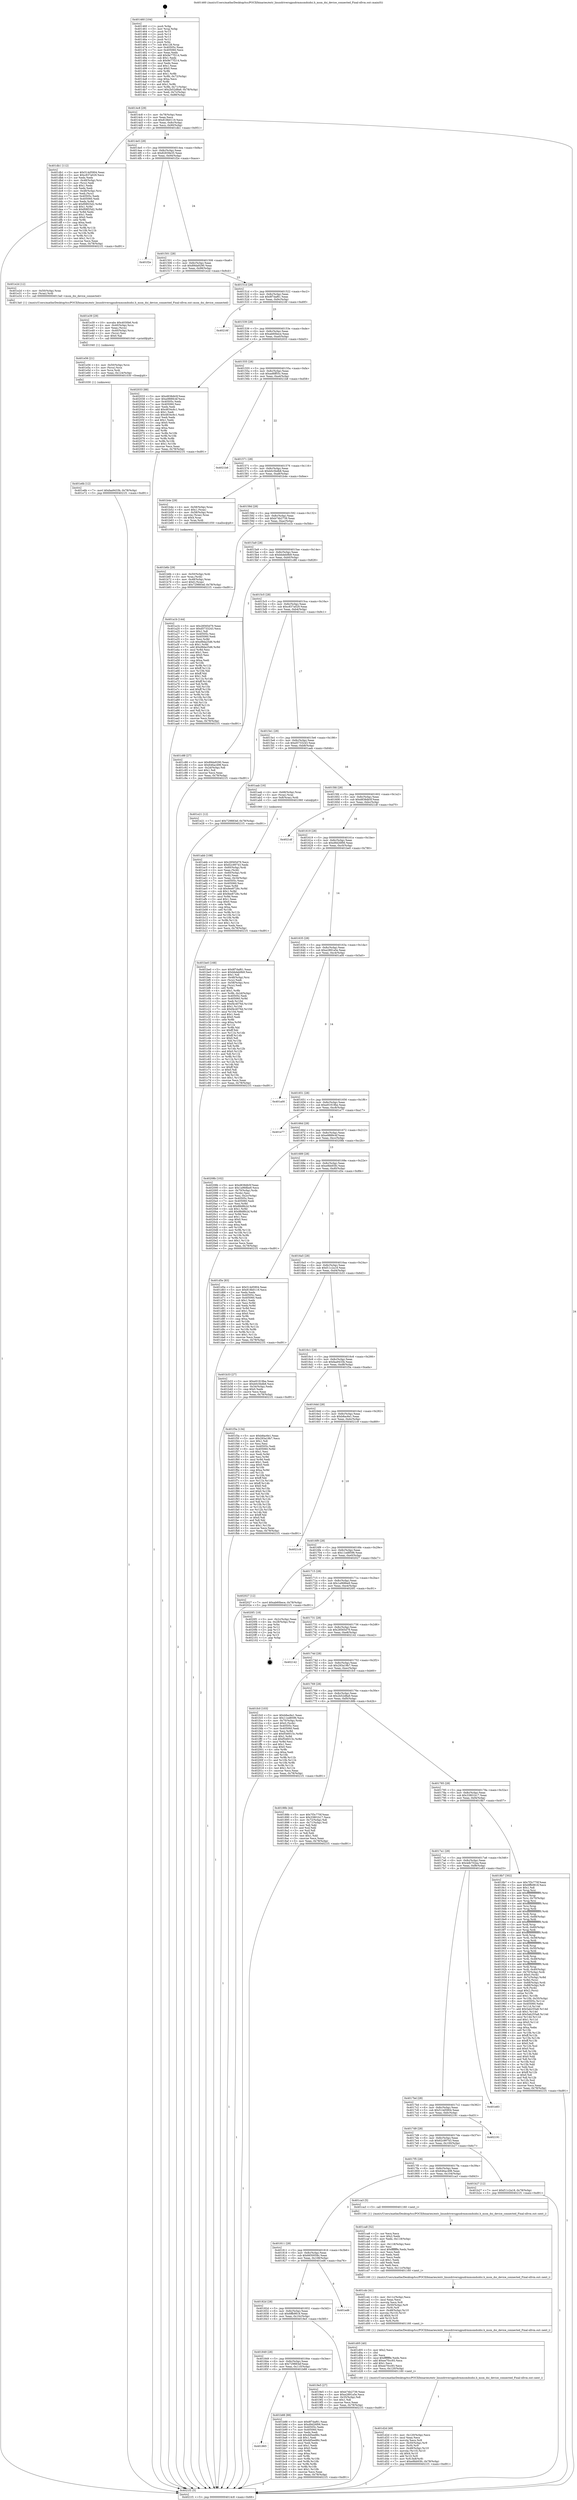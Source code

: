 digraph "0x401460" {
  label = "0x401460 (/mnt/c/Users/mathe/Desktop/tcc/POCII/binaries/extr_linuxdriversgpudrmmsmdsidsi.h_msm_dsi_device_connected_Final-ollvm.out::main(0))"
  labelloc = "t"
  node[shape=record]

  Entry [label="",width=0.3,height=0.3,shape=circle,fillcolor=black,style=filled]
  "0x4014c8" [label="{
     0x4014c8 [29]\l
     | [instrs]\l
     &nbsp;&nbsp;0x4014c8 \<+3\>: mov -0x78(%rbp),%eax\l
     &nbsp;&nbsp;0x4014cb \<+2\>: mov %eax,%ecx\l
     &nbsp;&nbsp;0x4014cd \<+6\>: sub $0x818b0119,%ecx\l
     &nbsp;&nbsp;0x4014d3 \<+6\>: mov %eax,-0x8c(%rbp)\l
     &nbsp;&nbsp;0x4014d9 \<+6\>: mov %ecx,-0x90(%rbp)\l
     &nbsp;&nbsp;0x4014df \<+6\>: je 0000000000401db1 \<main+0x951\>\l
  }"]
  "0x401db1" [label="{
     0x401db1 [112]\l
     | [instrs]\l
     &nbsp;&nbsp;0x401db1 \<+5\>: mov $0x514d5904,%eax\l
     &nbsp;&nbsp;0x401db6 \<+5\>: mov $0xc837a029,%ecx\l
     &nbsp;&nbsp;0x401dbb \<+2\>: xor %edx,%edx\l
     &nbsp;&nbsp;0x401dbd \<+4\>: mov -0x48(%rbp),%rsi\l
     &nbsp;&nbsp;0x401dc1 \<+2\>: mov (%rsi),%edi\l
     &nbsp;&nbsp;0x401dc3 \<+3\>: sub $0x1,%edx\l
     &nbsp;&nbsp;0x401dc6 \<+2\>: sub %edx,%edi\l
     &nbsp;&nbsp;0x401dc8 \<+4\>: mov -0x48(%rbp),%rsi\l
     &nbsp;&nbsp;0x401dcc \<+2\>: mov %edi,(%rsi)\l
     &nbsp;&nbsp;0x401dce \<+7\>: mov 0x40505c,%edx\l
     &nbsp;&nbsp;0x401dd5 \<+7\>: mov 0x405060,%edi\l
     &nbsp;&nbsp;0x401ddc \<+3\>: mov %edx,%r8d\l
     &nbsp;&nbsp;0x401ddf \<+7\>: add $0xf08f25d2,%r8d\l
     &nbsp;&nbsp;0x401de6 \<+4\>: sub $0x1,%r8d\l
     &nbsp;&nbsp;0x401dea \<+7\>: sub $0xf08f25d2,%r8d\l
     &nbsp;&nbsp;0x401df1 \<+4\>: imul %r8d,%edx\l
     &nbsp;&nbsp;0x401df5 \<+3\>: and $0x1,%edx\l
     &nbsp;&nbsp;0x401df8 \<+3\>: cmp $0x0,%edx\l
     &nbsp;&nbsp;0x401dfb \<+4\>: sete %r9b\l
     &nbsp;&nbsp;0x401dff \<+3\>: cmp $0xa,%edi\l
     &nbsp;&nbsp;0x401e02 \<+4\>: setl %r10b\l
     &nbsp;&nbsp;0x401e06 \<+3\>: mov %r9b,%r11b\l
     &nbsp;&nbsp;0x401e09 \<+3\>: and %r10b,%r11b\l
     &nbsp;&nbsp;0x401e0c \<+3\>: xor %r10b,%r9b\l
     &nbsp;&nbsp;0x401e0f \<+3\>: or %r9b,%r11b\l
     &nbsp;&nbsp;0x401e12 \<+4\>: test $0x1,%r11b\l
     &nbsp;&nbsp;0x401e16 \<+3\>: cmovne %ecx,%eax\l
     &nbsp;&nbsp;0x401e19 \<+3\>: mov %eax,-0x78(%rbp)\l
     &nbsp;&nbsp;0x401e1c \<+5\>: jmp 00000000004021f1 \<main+0xd91\>\l
  }"]
  "0x4014e5" [label="{
     0x4014e5 [28]\l
     | [instrs]\l
     &nbsp;&nbsp;0x4014e5 \<+5\>: jmp 00000000004014ea \<main+0x8a\>\l
     &nbsp;&nbsp;0x4014ea \<+6\>: mov -0x8c(%rbp),%eax\l
     &nbsp;&nbsp;0x4014f0 \<+5\>: sub $0x82839e35,%eax\l
     &nbsp;&nbsp;0x4014f5 \<+6\>: mov %eax,-0x94(%rbp)\l
     &nbsp;&nbsp;0x4014fb \<+6\>: je 0000000000401f2e \<main+0xace\>\l
  }"]
  Exit [label="",width=0.3,height=0.3,shape=circle,fillcolor=black,style=filled,peripheries=2]
  "0x401f2e" [label="{
     0x401f2e\l
  }", style=dashed]
  "0x401501" [label="{
     0x401501 [28]\l
     | [instrs]\l
     &nbsp;&nbsp;0x401501 \<+5\>: jmp 0000000000401506 \<main+0xa6\>\l
     &nbsp;&nbsp;0x401506 \<+6\>: mov -0x8c(%rbp),%eax\l
     &nbsp;&nbsp;0x40150c \<+5\>: sub $0x89da9290,%eax\l
     &nbsp;&nbsp;0x401511 \<+6\>: mov %eax,-0x98(%rbp)\l
     &nbsp;&nbsp;0x401517 \<+6\>: je 0000000000401e2d \<main+0x9cd\>\l
  }"]
  "0x401e6b" [label="{
     0x401e6b [12]\l
     | [instrs]\l
     &nbsp;&nbsp;0x401e6b \<+7\>: movl $0xfaa9433b,-0x78(%rbp)\l
     &nbsp;&nbsp;0x401e72 \<+5\>: jmp 00000000004021f1 \<main+0xd91\>\l
  }"]
  "0x401e2d" [label="{
     0x401e2d [12]\l
     | [instrs]\l
     &nbsp;&nbsp;0x401e2d \<+4\>: mov -0x50(%rbp),%rax\l
     &nbsp;&nbsp;0x401e31 \<+3\>: mov (%rax),%rdi\l
     &nbsp;&nbsp;0x401e34 \<+5\>: call 00000000004013a0 \<msm_dsi_device_connected\>\l
     | [calls]\l
     &nbsp;&nbsp;0x4013a0 \{1\} (/mnt/c/Users/mathe/Desktop/tcc/POCII/binaries/extr_linuxdriversgpudrmmsmdsidsi.h_msm_dsi_device_connected_Final-ollvm.out::msm_dsi_device_connected)\l
  }"]
  "0x40151d" [label="{
     0x40151d [28]\l
     | [instrs]\l
     &nbsp;&nbsp;0x40151d \<+5\>: jmp 0000000000401522 \<main+0xc2\>\l
     &nbsp;&nbsp;0x401522 \<+6\>: mov -0x8c(%rbp),%eax\l
     &nbsp;&nbsp;0x401528 \<+5\>: sub $0x8f7daf61,%eax\l
     &nbsp;&nbsp;0x40152d \<+6\>: mov %eax,-0x9c(%rbp)\l
     &nbsp;&nbsp;0x401533 \<+6\>: je 000000000040216f \<main+0xd0f\>\l
  }"]
  "0x401e56" [label="{
     0x401e56 [21]\l
     | [instrs]\l
     &nbsp;&nbsp;0x401e56 \<+4\>: mov -0x50(%rbp),%rcx\l
     &nbsp;&nbsp;0x401e5a \<+3\>: mov (%rcx),%rcx\l
     &nbsp;&nbsp;0x401e5d \<+3\>: mov %rcx,%rdi\l
     &nbsp;&nbsp;0x401e60 \<+6\>: mov %eax,-0x124(%rbp)\l
     &nbsp;&nbsp;0x401e66 \<+5\>: call 0000000000401030 \<free@plt\>\l
     | [calls]\l
     &nbsp;&nbsp;0x401030 \{1\} (unknown)\l
  }"]
  "0x40216f" [label="{
     0x40216f\l
  }", style=dashed]
  "0x401539" [label="{
     0x401539 [28]\l
     | [instrs]\l
     &nbsp;&nbsp;0x401539 \<+5\>: jmp 000000000040153e \<main+0xde\>\l
     &nbsp;&nbsp;0x40153e \<+6\>: mov -0x8c(%rbp),%eax\l
     &nbsp;&nbsp;0x401544 \<+5\>: sub $0xab60bece,%eax\l
     &nbsp;&nbsp;0x401549 \<+6\>: mov %eax,-0xa0(%rbp)\l
     &nbsp;&nbsp;0x40154f \<+6\>: je 0000000000402033 \<main+0xbd3\>\l
  }"]
  "0x401e39" [label="{
     0x401e39 [29]\l
     | [instrs]\l
     &nbsp;&nbsp;0x401e39 \<+10\>: movabs $0x4030b6,%rdi\l
     &nbsp;&nbsp;0x401e43 \<+4\>: mov -0x40(%rbp),%rcx\l
     &nbsp;&nbsp;0x401e47 \<+2\>: mov %eax,(%rcx)\l
     &nbsp;&nbsp;0x401e49 \<+4\>: mov -0x40(%rbp),%rcx\l
     &nbsp;&nbsp;0x401e4d \<+2\>: mov (%rcx),%esi\l
     &nbsp;&nbsp;0x401e4f \<+2\>: mov $0x0,%al\l
     &nbsp;&nbsp;0x401e51 \<+5\>: call 0000000000401040 \<printf@plt\>\l
     | [calls]\l
     &nbsp;&nbsp;0x401040 \{1\} (unknown)\l
  }"]
  "0x402033" [label="{
     0x402033 [88]\l
     | [instrs]\l
     &nbsp;&nbsp;0x402033 \<+5\>: mov $0xd838db5f,%eax\l
     &nbsp;&nbsp;0x402038 \<+5\>: mov $0xe9889c4f,%ecx\l
     &nbsp;&nbsp;0x40203d \<+7\>: mov 0x40505c,%edx\l
     &nbsp;&nbsp;0x402044 \<+7\>: mov 0x405060,%esi\l
     &nbsp;&nbsp;0x40204b \<+2\>: mov %edx,%edi\l
     &nbsp;&nbsp;0x40204d \<+6\>: add $0x4834c6c1,%edi\l
     &nbsp;&nbsp;0x402053 \<+3\>: sub $0x1,%edi\l
     &nbsp;&nbsp;0x402056 \<+6\>: sub $0x4834c6c1,%edi\l
     &nbsp;&nbsp;0x40205c \<+3\>: imul %edi,%edx\l
     &nbsp;&nbsp;0x40205f \<+3\>: and $0x1,%edx\l
     &nbsp;&nbsp;0x402062 \<+3\>: cmp $0x0,%edx\l
     &nbsp;&nbsp;0x402065 \<+4\>: sete %r8b\l
     &nbsp;&nbsp;0x402069 \<+3\>: cmp $0xa,%esi\l
     &nbsp;&nbsp;0x40206c \<+4\>: setl %r9b\l
     &nbsp;&nbsp;0x402070 \<+3\>: mov %r8b,%r10b\l
     &nbsp;&nbsp;0x402073 \<+3\>: and %r9b,%r10b\l
     &nbsp;&nbsp;0x402076 \<+3\>: xor %r9b,%r8b\l
     &nbsp;&nbsp;0x402079 \<+3\>: or %r8b,%r10b\l
     &nbsp;&nbsp;0x40207c \<+4\>: test $0x1,%r10b\l
     &nbsp;&nbsp;0x402080 \<+3\>: cmovne %ecx,%eax\l
     &nbsp;&nbsp;0x402083 \<+3\>: mov %eax,-0x78(%rbp)\l
     &nbsp;&nbsp;0x402086 \<+5\>: jmp 00000000004021f1 \<main+0xd91\>\l
  }"]
  "0x401555" [label="{
     0x401555 [28]\l
     | [instrs]\l
     &nbsp;&nbsp;0x401555 \<+5\>: jmp 000000000040155a \<main+0xfa\>\l
     &nbsp;&nbsp;0x40155a \<+6\>: mov -0x8c(%rbp),%eax\l
     &nbsp;&nbsp;0x401560 \<+5\>: sub $0xad6ff55c,%eax\l
     &nbsp;&nbsp;0x401565 \<+6\>: mov %eax,-0xa4(%rbp)\l
     &nbsp;&nbsp;0x40156b \<+6\>: je 00000000004021b8 \<main+0xd58\>\l
  }"]
  "0x401d2d" [label="{
     0x401d2d [49]\l
     | [instrs]\l
     &nbsp;&nbsp;0x401d2d \<+6\>: mov -0x120(%rbp),%ecx\l
     &nbsp;&nbsp;0x401d33 \<+3\>: imul %eax,%ecx\l
     &nbsp;&nbsp;0x401d36 \<+3\>: movslq %ecx,%r8\l
     &nbsp;&nbsp;0x401d39 \<+4\>: mov -0x50(%rbp),%r9\l
     &nbsp;&nbsp;0x401d3d \<+3\>: mov (%r9),%r9\l
     &nbsp;&nbsp;0x401d40 \<+4\>: mov -0x48(%rbp),%r10\l
     &nbsp;&nbsp;0x401d44 \<+3\>: movslq (%r10),%r10\l
     &nbsp;&nbsp;0x401d47 \<+4\>: shl $0x4,%r10\l
     &nbsp;&nbsp;0x401d4b \<+3\>: add %r10,%r9\l
     &nbsp;&nbsp;0x401d4e \<+4\>: mov %r8,0x8(%r9)\l
     &nbsp;&nbsp;0x401d52 \<+7\>: movl $0xe9bb93fc,-0x78(%rbp)\l
     &nbsp;&nbsp;0x401d59 \<+5\>: jmp 00000000004021f1 \<main+0xd91\>\l
  }"]
  "0x4021b8" [label="{
     0x4021b8\l
  }", style=dashed]
  "0x401571" [label="{
     0x401571 [28]\l
     | [instrs]\l
     &nbsp;&nbsp;0x401571 \<+5\>: jmp 0000000000401576 \<main+0x116\>\l
     &nbsp;&nbsp;0x401576 \<+6\>: mov -0x8c(%rbp),%eax\l
     &nbsp;&nbsp;0x40157c \<+5\>: sub $0xb0c5bdb8,%eax\l
     &nbsp;&nbsp;0x401581 \<+6\>: mov %eax,-0xa8(%rbp)\l
     &nbsp;&nbsp;0x401587 \<+6\>: je 0000000000401b4e \<main+0x6ee\>\l
  }"]
  "0x401d05" [label="{
     0x401d05 [40]\l
     | [instrs]\l
     &nbsp;&nbsp;0x401d05 \<+5\>: mov $0x2,%ecx\l
     &nbsp;&nbsp;0x401d0a \<+1\>: cltd\l
     &nbsp;&nbsp;0x401d0b \<+2\>: idiv %ecx\l
     &nbsp;&nbsp;0x401d0d \<+6\>: imul $0xfffffffe,%edx,%ecx\l
     &nbsp;&nbsp;0x401d13 \<+6\>: add $0xee70cc93,%ecx\l
     &nbsp;&nbsp;0x401d19 \<+3\>: add $0x1,%ecx\l
     &nbsp;&nbsp;0x401d1c \<+6\>: sub $0xee70cc93,%ecx\l
     &nbsp;&nbsp;0x401d22 \<+6\>: mov %ecx,-0x120(%rbp)\l
     &nbsp;&nbsp;0x401d28 \<+5\>: call 0000000000401160 \<next_i\>\l
     | [calls]\l
     &nbsp;&nbsp;0x401160 \{1\} (/mnt/c/Users/mathe/Desktop/tcc/POCII/binaries/extr_linuxdriversgpudrmmsmdsidsi.h_msm_dsi_device_connected_Final-ollvm.out::next_i)\l
  }"]
  "0x401b4e" [label="{
     0x401b4e [29]\l
     | [instrs]\l
     &nbsp;&nbsp;0x401b4e \<+4\>: mov -0x58(%rbp),%rax\l
     &nbsp;&nbsp;0x401b52 \<+6\>: movl $0x1,(%rax)\l
     &nbsp;&nbsp;0x401b58 \<+4\>: mov -0x58(%rbp),%rax\l
     &nbsp;&nbsp;0x401b5c \<+3\>: movslq (%rax),%rax\l
     &nbsp;&nbsp;0x401b5f \<+4\>: shl $0x4,%rax\l
     &nbsp;&nbsp;0x401b63 \<+3\>: mov %rax,%rdi\l
     &nbsp;&nbsp;0x401b66 \<+5\>: call 0000000000401050 \<malloc@plt\>\l
     | [calls]\l
     &nbsp;&nbsp;0x401050 \{1\} (unknown)\l
  }"]
  "0x40158d" [label="{
     0x40158d [28]\l
     | [instrs]\l
     &nbsp;&nbsp;0x40158d \<+5\>: jmp 0000000000401592 \<main+0x132\>\l
     &nbsp;&nbsp;0x401592 \<+6\>: mov -0x8c(%rbp),%eax\l
     &nbsp;&nbsp;0x401598 \<+5\>: sub $0xb74b2739,%eax\l
     &nbsp;&nbsp;0x40159d \<+6\>: mov %eax,-0xac(%rbp)\l
     &nbsp;&nbsp;0x4015a3 \<+6\>: je 0000000000401a1b \<main+0x5bb\>\l
  }"]
  "0x401cdc" [label="{
     0x401cdc [41]\l
     | [instrs]\l
     &nbsp;&nbsp;0x401cdc \<+6\>: mov -0x11c(%rbp),%ecx\l
     &nbsp;&nbsp;0x401ce2 \<+3\>: imul %eax,%ecx\l
     &nbsp;&nbsp;0x401ce5 \<+3\>: movslq %ecx,%r8\l
     &nbsp;&nbsp;0x401ce8 \<+4\>: mov -0x50(%rbp),%r9\l
     &nbsp;&nbsp;0x401cec \<+3\>: mov (%r9),%r9\l
     &nbsp;&nbsp;0x401cef \<+4\>: mov -0x48(%rbp),%r10\l
     &nbsp;&nbsp;0x401cf3 \<+3\>: movslq (%r10),%r10\l
     &nbsp;&nbsp;0x401cf6 \<+4\>: shl $0x4,%r10\l
     &nbsp;&nbsp;0x401cfa \<+3\>: add %r10,%r9\l
     &nbsp;&nbsp;0x401cfd \<+3\>: mov %r8,(%r9)\l
     &nbsp;&nbsp;0x401d00 \<+5\>: call 0000000000401160 \<next_i\>\l
     | [calls]\l
     &nbsp;&nbsp;0x401160 \{1\} (/mnt/c/Users/mathe/Desktop/tcc/POCII/binaries/extr_linuxdriversgpudrmmsmdsidsi.h_msm_dsi_device_connected_Final-ollvm.out::next_i)\l
  }"]
  "0x401a1b" [label="{
     0x401a1b [144]\l
     | [instrs]\l
     &nbsp;&nbsp;0x401a1b \<+5\>: mov $0x28565d79,%eax\l
     &nbsp;&nbsp;0x401a20 \<+5\>: mov $0xd5733243,%ecx\l
     &nbsp;&nbsp;0x401a25 \<+2\>: mov $0x1,%dl\l
     &nbsp;&nbsp;0x401a27 \<+7\>: mov 0x40505c,%esi\l
     &nbsp;&nbsp;0x401a2e \<+7\>: mov 0x405060,%edi\l
     &nbsp;&nbsp;0x401a35 \<+3\>: mov %esi,%r8d\l
     &nbsp;&nbsp;0x401a38 \<+7\>: sub $0xd9da25d6,%r8d\l
     &nbsp;&nbsp;0x401a3f \<+4\>: sub $0x1,%r8d\l
     &nbsp;&nbsp;0x401a43 \<+7\>: add $0xd9da25d6,%r8d\l
     &nbsp;&nbsp;0x401a4a \<+4\>: imul %r8d,%esi\l
     &nbsp;&nbsp;0x401a4e \<+3\>: and $0x1,%esi\l
     &nbsp;&nbsp;0x401a51 \<+3\>: cmp $0x0,%esi\l
     &nbsp;&nbsp;0x401a54 \<+4\>: sete %r9b\l
     &nbsp;&nbsp;0x401a58 \<+3\>: cmp $0xa,%edi\l
     &nbsp;&nbsp;0x401a5b \<+4\>: setl %r10b\l
     &nbsp;&nbsp;0x401a5f \<+3\>: mov %r9b,%r11b\l
     &nbsp;&nbsp;0x401a62 \<+4\>: xor $0xff,%r11b\l
     &nbsp;&nbsp;0x401a66 \<+3\>: mov %r10b,%bl\l
     &nbsp;&nbsp;0x401a69 \<+3\>: xor $0xff,%bl\l
     &nbsp;&nbsp;0x401a6c \<+3\>: xor $0x1,%dl\l
     &nbsp;&nbsp;0x401a6f \<+3\>: mov %r11b,%r14b\l
     &nbsp;&nbsp;0x401a72 \<+4\>: and $0xff,%r14b\l
     &nbsp;&nbsp;0x401a76 \<+3\>: and %dl,%r9b\l
     &nbsp;&nbsp;0x401a79 \<+3\>: mov %bl,%r15b\l
     &nbsp;&nbsp;0x401a7c \<+4\>: and $0xff,%r15b\l
     &nbsp;&nbsp;0x401a80 \<+3\>: and %dl,%r10b\l
     &nbsp;&nbsp;0x401a83 \<+3\>: or %r9b,%r14b\l
     &nbsp;&nbsp;0x401a86 \<+3\>: or %r10b,%r15b\l
     &nbsp;&nbsp;0x401a89 \<+3\>: xor %r15b,%r14b\l
     &nbsp;&nbsp;0x401a8c \<+3\>: or %bl,%r11b\l
     &nbsp;&nbsp;0x401a8f \<+4\>: xor $0xff,%r11b\l
     &nbsp;&nbsp;0x401a93 \<+3\>: or $0x1,%dl\l
     &nbsp;&nbsp;0x401a96 \<+3\>: and %dl,%r11b\l
     &nbsp;&nbsp;0x401a99 \<+3\>: or %r11b,%r14b\l
     &nbsp;&nbsp;0x401a9c \<+4\>: test $0x1,%r14b\l
     &nbsp;&nbsp;0x401aa0 \<+3\>: cmovne %ecx,%eax\l
     &nbsp;&nbsp;0x401aa3 \<+3\>: mov %eax,-0x78(%rbp)\l
     &nbsp;&nbsp;0x401aa6 \<+5\>: jmp 00000000004021f1 \<main+0xd91\>\l
  }"]
  "0x4015a9" [label="{
     0x4015a9 [28]\l
     | [instrs]\l
     &nbsp;&nbsp;0x4015a9 \<+5\>: jmp 00000000004015ae \<main+0x14e\>\l
     &nbsp;&nbsp;0x4015ae \<+6\>: mov -0x8c(%rbp),%eax\l
     &nbsp;&nbsp;0x4015b4 \<+5\>: sub $0xbbdeb9b9,%eax\l
     &nbsp;&nbsp;0x4015b9 \<+6\>: mov %eax,-0xb0(%rbp)\l
     &nbsp;&nbsp;0x4015bf \<+6\>: je 0000000000401c88 \<main+0x828\>\l
  }"]
  "0x401ca8" [label="{
     0x401ca8 [52]\l
     | [instrs]\l
     &nbsp;&nbsp;0x401ca8 \<+2\>: xor %ecx,%ecx\l
     &nbsp;&nbsp;0x401caa \<+5\>: mov $0x2,%edx\l
     &nbsp;&nbsp;0x401caf \<+6\>: mov %edx,-0x118(%rbp)\l
     &nbsp;&nbsp;0x401cb5 \<+1\>: cltd\l
     &nbsp;&nbsp;0x401cb6 \<+6\>: mov -0x118(%rbp),%esi\l
     &nbsp;&nbsp;0x401cbc \<+2\>: idiv %esi\l
     &nbsp;&nbsp;0x401cbe \<+6\>: imul $0xfffffffe,%edx,%edx\l
     &nbsp;&nbsp;0x401cc4 \<+2\>: mov %ecx,%edi\l
     &nbsp;&nbsp;0x401cc6 \<+2\>: sub %edx,%edi\l
     &nbsp;&nbsp;0x401cc8 \<+2\>: mov %ecx,%edx\l
     &nbsp;&nbsp;0x401cca \<+3\>: sub $0x1,%edx\l
     &nbsp;&nbsp;0x401ccd \<+2\>: add %edx,%edi\l
     &nbsp;&nbsp;0x401ccf \<+2\>: sub %edi,%ecx\l
     &nbsp;&nbsp;0x401cd1 \<+6\>: mov %ecx,-0x11c(%rbp)\l
     &nbsp;&nbsp;0x401cd7 \<+5\>: call 0000000000401160 \<next_i\>\l
     | [calls]\l
     &nbsp;&nbsp;0x401160 \{1\} (/mnt/c/Users/mathe/Desktop/tcc/POCII/binaries/extr_linuxdriversgpudrmmsmdsidsi.h_msm_dsi_device_connected_Final-ollvm.out::next_i)\l
  }"]
  "0x401c88" [label="{
     0x401c88 [27]\l
     | [instrs]\l
     &nbsp;&nbsp;0x401c88 \<+5\>: mov $0x89da9290,%eax\l
     &nbsp;&nbsp;0x401c8d \<+5\>: mov $0x646ac498,%ecx\l
     &nbsp;&nbsp;0x401c92 \<+3\>: mov -0x2d(%rbp),%dl\l
     &nbsp;&nbsp;0x401c95 \<+3\>: test $0x1,%dl\l
     &nbsp;&nbsp;0x401c98 \<+3\>: cmovne %ecx,%eax\l
     &nbsp;&nbsp;0x401c9b \<+3\>: mov %eax,-0x78(%rbp)\l
     &nbsp;&nbsp;0x401c9e \<+5\>: jmp 00000000004021f1 \<main+0xd91\>\l
  }"]
  "0x4015c5" [label="{
     0x4015c5 [28]\l
     | [instrs]\l
     &nbsp;&nbsp;0x4015c5 \<+5\>: jmp 00000000004015ca \<main+0x16a\>\l
     &nbsp;&nbsp;0x4015ca \<+6\>: mov -0x8c(%rbp),%eax\l
     &nbsp;&nbsp;0x4015d0 \<+5\>: sub $0xc837a029,%eax\l
     &nbsp;&nbsp;0x4015d5 \<+6\>: mov %eax,-0xb4(%rbp)\l
     &nbsp;&nbsp;0x4015db \<+6\>: je 0000000000401e21 \<main+0x9c1\>\l
  }"]
  "0x401865" [label="{
     0x401865\l
  }", style=dashed]
  "0x401e21" [label="{
     0x401e21 [12]\l
     | [instrs]\l
     &nbsp;&nbsp;0x401e21 \<+7\>: movl $0x729883ef,-0x78(%rbp)\l
     &nbsp;&nbsp;0x401e28 \<+5\>: jmp 00000000004021f1 \<main+0xd91\>\l
  }"]
  "0x4015e1" [label="{
     0x4015e1 [28]\l
     | [instrs]\l
     &nbsp;&nbsp;0x4015e1 \<+5\>: jmp 00000000004015e6 \<main+0x186\>\l
     &nbsp;&nbsp;0x4015e6 \<+6\>: mov -0x8c(%rbp),%eax\l
     &nbsp;&nbsp;0x4015ec \<+5\>: sub $0xd5733243,%eax\l
     &nbsp;&nbsp;0x4015f1 \<+6\>: mov %eax,-0xb8(%rbp)\l
     &nbsp;&nbsp;0x4015f7 \<+6\>: je 0000000000401aab \<main+0x64b\>\l
  }"]
  "0x401b88" [label="{
     0x401b88 [88]\l
     | [instrs]\l
     &nbsp;&nbsp;0x401b88 \<+5\>: mov $0x8f7daf61,%eax\l
     &nbsp;&nbsp;0x401b8d \<+5\>: mov $0xd9d26f06,%ecx\l
     &nbsp;&nbsp;0x401b92 \<+7\>: mov 0x40505c,%edx\l
     &nbsp;&nbsp;0x401b99 \<+7\>: mov 0x405060,%esi\l
     &nbsp;&nbsp;0x401ba0 \<+2\>: mov %edx,%edi\l
     &nbsp;&nbsp;0x401ba2 \<+6\>: sub $0xdd5ee86c,%edi\l
     &nbsp;&nbsp;0x401ba8 \<+3\>: sub $0x1,%edi\l
     &nbsp;&nbsp;0x401bab \<+6\>: add $0xdd5ee86c,%edi\l
     &nbsp;&nbsp;0x401bb1 \<+3\>: imul %edi,%edx\l
     &nbsp;&nbsp;0x401bb4 \<+3\>: and $0x1,%edx\l
     &nbsp;&nbsp;0x401bb7 \<+3\>: cmp $0x0,%edx\l
     &nbsp;&nbsp;0x401bba \<+4\>: sete %r8b\l
     &nbsp;&nbsp;0x401bbe \<+3\>: cmp $0xa,%esi\l
     &nbsp;&nbsp;0x401bc1 \<+4\>: setl %r9b\l
     &nbsp;&nbsp;0x401bc5 \<+3\>: mov %r8b,%r10b\l
     &nbsp;&nbsp;0x401bc8 \<+3\>: and %r9b,%r10b\l
     &nbsp;&nbsp;0x401bcb \<+3\>: xor %r9b,%r8b\l
     &nbsp;&nbsp;0x401bce \<+3\>: or %r8b,%r10b\l
     &nbsp;&nbsp;0x401bd1 \<+4\>: test $0x1,%r10b\l
     &nbsp;&nbsp;0x401bd5 \<+3\>: cmovne %ecx,%eax\l
     &nbsp;&nbsp;0x401bd8 \<+3\>: mov %eax,-0x78(%rbp)\l
     &nbsp;&nbsp;0x401bdb \<+5\>: jmp 00000000004021f1 \<main+0xd91\>\l
  }"]
  "0x401aab" [label="{
     0x401aab [16]\l
     | [instrs]\l
     &nbsp;&nbsp;0x401aab \<+4\>: mov -0x68(%rbp),%rax\l
     &nbsp;&nbsp;0x401aaf \<+3\>: mov (%rax),%rax\l
     &nbsp;&nbsp;0x401ab2 \<+4\>: mov 0x8(%rax),%rdi\l
     &nbsp;&nbsp;0x401ab6 \<+5\>: call 0000000000401060 \<atoi@plt\>\l
     | [calls]\l
     &nbsp;&nbsp;0x401060 \{1\} (unknown)\l
  }"]
  "0x4015fd" [label="{
     0x4015fd [28]\l
     | [instrs]\l
     &nbsp;&nbsp;0x4015fd \<+5\>: jmp 0000000000401602 \<main+0x1a2\>\l
     &nbsp;&nbsp;0x401602 \<+6\>: mov -0x8c(%rbp),%eax\l
     &nbsp;&nbsp;0x401608 \<+5\>: sub $0xd838db5f,%eax\l
     &nbsp;&nbsp;0x40160d \<+6\>: mov %eax,-0xbc(%rbp)\l
     &nbsp;&nbsp;0x401613 \<+6\>: je 00000000004021df \<main+0xd7f\>\l
  }"]
  "0x401b6b" [label="{
     0x401b6b [29]\l
     | [instrs]\l
     &nbsp;&nbsp;0x401b6b \<+4\>: mov -0x50(%rbp),%rdi\l
     &nbsp;&nbsp;0x401b6f \<+3\>: mov %rax,(%rdi)\l
     &nbsp;&nbsp;0x401b72 \<+4\>: mov -0x48(%rbp),%rax\l
     &nbsp;&nbsp;0x401b76 \<+6\>: movl $0x0,(%rax)\l
     &nbsp;&nbsp;0x401b7c \<+7\>: movl $0x729883ef,-0x78(%rbp)\l
     &nbsp;&nbsp;0x401b83 \<+5\>: jmp 00000000004021f1 \<main+0xd91\>\l
  }"]
  "0x4021df" [label="{
     0x4021df\l
  }", style=dashed]
  "0x401619" [label="{
     0x401619 [28]\l
     | [instrs]\l
     &nbsp;&nbsp;0x401619 \<+5\>: jmp 000000000040161e \<main+0x1be\>\l
     &nbsp;&nbsp;0x40161e \<+6\>: mov -0x8c(%rbp),%eax\l
     &nbsp;&nbsp;0x401624 \<+5\>: sub $0xd9d26f06,%eax\l
     &nbsp;&nbsp;0x401629 \<+6\>: mov %eax,-0xc0(%rbp)\l
     &nbsp;&nbsp;0x40162f \<+6\>: je 0000000000401be0 \<main+0x780\>\l
  }"]
  "0x401abb" [label="{
     0x401abb [108]\l
     | [instrs]\l
     &nbsp;&nbsp;0x401abb \<+5\>: mov $0x28565d79,%ecx\l
     &nbsp;&nbsp;0x401ac0 \<+5\>: mov $0x62c99743,%edx\l
     &nbsp;&nbsp;0x401ac5 \<+4\>: mov -0x60(%rbp),%rdi\l
     &nbsp;&nbsp;0x401ac9 \<+2\>: mov %eax,(%rdi)\l
     &nbsp;&nbsp;0x401acb \<+4\>: mov -0x60(%rbp),%rdi\l
     &nbsp;&nbsp;0x401acf \<+2\>: mov (%rdi),%eax\l
     &nbsp;&nbsp;0x401ad1 \<+3\>: mov %eax,-0x34(%rbp)\l
     &nbsp;&nbsp;0x401ad4 \<+7\>: mov 0x40505c,%eax\l
     &nbsp;&nbsp;0x401adb \<+7\>: mov 0x405060,%esi\l
     &nbsp;&nbsp;0x401ae2 \<+3\>: mov %eax,%r8d\l
     &nbsp;&nbsp;0x401ae5 \<+7\>: sub $0x9ee8728c,%r8d\l
     &nbsp;&nbsp;0x401aec \<+4\>: sub $0x1,%r8d\l
     &nbsp;&nbsp;0x401af0 \<+7\>: add $0x9ee8728c,%r8d\l
     &nbsp;&nbsp;0x401af7 \<+4\>: imul %r8d,%eax\l
     &nbsp;&nbsp;0x401afb \<+3\>: and $0x1,%eax\l
     &nbsp;&nbsp;0x401afe \<+3\>: cmp $0x0,%eax\l
     &nbsp;&nbsp;0x401b01 \<+4\>: sete %r9b\l
     &nbsp;&nbsp;0x401b05 \<+3\>: cmp $0xa,%esi\l
     &nbsp;&nbsp;0x401b08 \<+4\>: setl %r10b\l
     &nbsp;&nbsp;0x401b0c \<+3\>: mov %r9b,%r11b\l
     &nbsp;&nbsp;0x401b0f \<+3\>: and %r10b,%r11b\l
     &nbsp;&nbsp;0x401b12 \<+3\>: xor %r10b,%r9b\l
     &nbsp;&nbsp;0x401b15 \<+3\>: or %r9b,%r11b\l
     &nbsp;&nbsp;0x401b18 \<+4\>: test $0x1,%r11b\l
     &nbsp;&nbsp;0x401b1c \<+3\>: cmovne %edx,%ecx\l
     &nbsp;&nbsp;0x401b1f \<+3\>: mov %ecx,-0x78(%rbp)\l
     &nbsp;&nbsp;0x401b22 \<+5\>: jmp 00000000004021f1 \<main+0xd91\>\l
  }"]
  "0x401be0" [label="{
     0x401be0 [168]\l
     | [instrs]\l
     &nbsp;&nbsp;0x401be0 \<+5\>: mov $0x8f7daf61,%eax\l
     &nbsp;&nbsp;0x401be5 \<+5\>: mov $0xbbdeb9b9,%ecx\l
     &nbsp;&nbsp;0x401bea \<+2\>: mov $0x1,%dl\l
     &nbsp;&nbsp;0x401bec \<+4\>: mov -0x48(%rbp),%rsi\l
     &nbsp;&nbsp;0x401bf0 \<+2\>: mov (%rsi),%edi\l
     &nbsp;&nbsp;0x401bf2 \<+4\>: mov -0x58(%rbp),%rsi\l
     &nbsp;&nbsp;0x401bf6 \<+2\>: cmp (%rsi),%edi\l
     &nbsp;&nbsp;0x401bf8 \<+4\>: setl %r8b\l
     &nbsp;&nbsp;0x401bfc \<+4\>: and $0x1,%r8b\l
     &nbsp;&nbsp;0x401c00 \<+4\>: mov %r8b,-0x2d(%rbp)\l
     &nbsp;&nbsp;0x401c04 \<+7\>: mov 0x40505c,%edi\l
     &nbsp;&nbsp;0x401c0b \<+8\>: mov 0x405060,%r9d\l
     &nbsp;&nbsp;0x401c13 \<+3\>: mov %edi,%r10d\l
     &nbsp;&nbsp;0x401c16 \<+7\>: add $0xf4c4076d,%r10d\l
     &nbsp;&nbsp;0x401c1d \<+4\>: sub $0x1,%r10d\l
     &nbsp;&nbsp;0x401c21 \<+7\>: sub $0xf4c4076d,%r10d\l
     &nbsp;&nbsp;0x401c28 \<+4\>: imul %r10d,%edi\l
     &nbsp;&nbsp;0x401c2c \<+3\>: and $0x1,%edi\l
     &nbsp;&nbsp;0x401c2f \<+3\>: cmp $0x0,%edi\l
     &nbsp;&nbsp;0x401c32 \<+4\>: sete %r8b\l
     &nbsp;&nbsp;0x401c36 \<+4\>: cmp $0xa,%r9d\l
     &nbsp;&nbsp;0x401c3a \<+4\>: setl %r11b\l
     &nbsp;&nbsp;0x401c3e \<+3\>: mov %r8b,%bl\l
     &nbsp;&nbsp;0x401c41 \<+3\>: xor $0xff,%bl\l
     &nbsp;&nbsp;0x401c44 \<+3\>: mov %r11b,%r14b\l
     &nbsp;&nbsp;0x401c47 \<+4\>: xor $0xff,%r14b\l
     &nbsp;&nbsp;0x401c4b \<+3\>: xor $0x0,%dl\l
     &nbsp;&nbsp;0x401c4e \<+3\>: mov %bl,%r15b\l
     &nbsp;&nbsp;0x401c51 \<+4\>: and $0x0,%r15b\l
     &nbsp;&nbsp;0x401c55 \<+3\>: and %dl,%r8b\l
     &nbsp;&nbsp;0x401c58 \<+3\>: mov %r14b,%r12b\l
     &nbsp;&nbsp;0x401c5b \<+4\>: and $0x0,%r12b\l
     &nbsp;&nbsp;0x401c5f \<+3\>: and %dl,%r11b\l
     &nbsp;&nbsp;0x401c62 \<+3\>: or %r8b,%r15b\l
     &nbsp;&nbsp;0x401c65 \<+3\>: or %r11b,%r12b\l
     &nbsp;&nbsp;0x401c68 \<+3\>: xor %r12b,%r15b\l
     &nbsp;&nbsp;0x401c6b \<+3\>: or %r14b,%bl\l
     &nbsp;&nbsp;0x401c6e \<+3\>: xor $0xff,%bl\l
     &nbsp;&nbsp;0x401c71 \<+3\>: or $0x0,%dl\l
     &nbsp;&nbsp;0x401c74 \<+2\>: and %dl,%bl\l
     &nbsp;&nbsp;0x401c76 \<+3\>: or %bl,%r15b\l
     &nbsp;&nbsp;0x401c79 \<+4\>: test $0x1,%r15b\l
     &nbsp;&nbsp;0x401c7d \<+3\>: cmovne %ecx,%eax\l
     &nbsp;&nbsp;0x401c80 \<+3\>: mov %eax,-0x78(%rbp)\l
     &nbsp;&nbsp;0x401c83 \<+5\>: jmp 00000000004021f1 \<main+0xd91\>\l
  }"]
  "0x401635" [label="{
     0x401635 [28]\l
     | [instrs]\l
     &nbsp;&nbsp;0x401635 \<+5\>: jmp 000000000040163a \<main+0x1da\>\l
     &nbsp;&nbsp;0x40163a \<+6\>: mov -0x8c(%rbp),%eax\l
     &nbsp;&nbsp;0x401640 \<+5\>: sub $0xe2891a5e,%eax\l
     &nbsp;&nbsp;0x401645 \<+6\>: mov %eax,-0xc4(%rbp)\l
     &nbsp;&nbsp;0x40164b \<+6\>: je 0000000000401a00 \<main+0x5a0\>\l
  }"]
  "0x401849" [label="{
     0x401849 [28]\l
     | [instrs]\l
     &nbsp;&nbsp;0x401849 \<+5\>: jmp 000000000040184e \<main+0x3ee\>\l
     &nbsp;&nbsp;0x40184e \<+6\>: mov -0x8c(%rbp),%eax\l
     &nbsp;&nbsp;0x401854 \<+5\>: sub $0x729883ef,%eax\l
     &nbsp;&nbsp;0x401859 \<+6\>: mov %eax,-0x110(%rbp)\l
     &nbsp;&nbsp;0x40185f \<+6\>: je 0000000000401b88 \<main+0x728\>\l
  }"]
  "0x401a00" [label="{
     0x401a00\l
  }", style=dashed]
  "0x401651" [label="{
     0x401651 [28]\l
     | [instrs]\l
     &nbsp;&nbsp;0x401651 \<+5\>: jmp 0000000000401656 \<main+0x1f6\>\l
     &nbsp;&nbsp;0x401656 \<+6\>: mov -0x8c(%rbp),%eax\l
     &nbsp;&nbsp;0x40165c \<+5\>: sub $0xe91919be,%eax\l
     &nbsp;&nbsp;0x401661 \<+6\>: mov %eax,-0xc8(%rbp)\l
     &nbsp;&nbsp;0x401667 \<+6\>: je 0000000000401e77 \<main+0xa17\>\l
  }"]
  "0x4019e5" [label="{
     0x4019e5 [27]\l
     | [instrs]\l
     &nbsp;&nbsp;0x4019e5 \<+5\>: mov $0xb74b2739,%eax\l
     &nbsp;&nbsp;0x4019ea \<+5\>: mov $0xe2891a5e,%ecx\l
     &nbsp;&nbsp;0x4019ef \<+3\>: mov -0x35(%rbp),%dl\l
     &nbsp;&nbsp;0x4019f2 \<+3\>: test $0x1,%dl\l
     &nbsp;&nbsp;0x4019f5 \<+3\>: cmovne %ecx,%eax\l
     &nbsp;&nbsp;0x4019f8 \<+3\>: mov %eax,-0x78(%rbp)\l
     &nbsp;&nbsp;0x4019fb \<+5\>: jmp 00000000004021f1 \<main+0xd91\>\l
  }"]
  "0x401e77" [label="{
     0x401e77\l
  }", style=dashed]
  "0x40166d" [label="{
     0x40166d [28]\l
     | [instrs]\l
     &nbsp;&nbsp;0x40166d \<+5\>: jmp 0000000000401672 \<main+0x212\>\l
     &nbsp;&nbsp;0x401672 \<+6\>: mov -0x8c(%rbp),%eax\l
     &nbsp;&nbsp;0x401678 \<+5\>: sub $0xe9889c4f,%eax\l
     &nbsp;&nbsp;0x40167d \<+6\>: mov %eax,-0xcc(%rbp)\l
     &nbsp;&nbsp;0x401683 \<+6\>: je 000000000040208b \<main+0xc2b\>\l
  }"]
  "0x40182d" [label="{
     0x40182d [28]\l
     | [instrs]\l
     &nbsp;&nbsp;0x40182d \<+5\>: jmp 0000000000401832 \<main+0x3d2\>\l
     &nbsp;&nbsp;0x401832 \<+6\>: mov -0x8c(%rbp),%eax\l
     &nbsp;&nbsp;0x401838 \<+5\>: sub $0x6ffb9818,%eax\l
     &nbsp;&nbsp;0x40183d \<+6\>: mov %eax,-0x10c(%rbp)\l
     &nbsp;&nbsp;0x401843 \<+6\>: je 00000000004019e5 \<main+0x585\>\l
  }"]
  "0x40208b" [label="{
     0x40208b [102]\l
     | [instrs]\l
     &nbsp;&nbsp;0x40208b \<+5\>: mov $0xd838db5f,%eax\l
     &nbsp;&nbsp;0x402090 \<+5\>: mov $0x1a968be9,%ecx\l
     &nbsp;&nbsp;0x402095 \<+4\>: mov -0x70(%rbp),%rdx\l
     &nbsp;&nbsp;0x402099 \<+2\>: mov (%rdx),%esi\l
     &nbsp;&nbsp;0x40209b \<+3\>: mov %esi,-0x2c(%rbp)\l
     &nbsp;&nbsp;0x40209e \<+7\>: mov 0x40505c,%esi\l
     &nbsp;&nbsp;0x4020a5 \<+7\>: mov 0x405060,%edi\l
     &nbsp;&nbsp;0x4020ac \<+3\>: mov %esi,%r8d\l
     &nbsp;&nbsp;0x4020af \<+7\>: sub $0x88d8b2d,%r8d\l
     &nbsp;&nbsp;0x4020b6 \<+4\>: sub $0x1,%r8d\l
     &nbsp;&nbsp;0x4020ba \<+7\>: add $0x88d8b2d,%r8d\l
     &nbsp;&nbsp;0x4020c1 \<+4\>: imul %r8d,%esi\l
     &nbsp;&nbsp;0x4020c5 \<+3\>: and $0x1,%esi\l
     &nbsp;&nbsp;0x4020c8 \<+3\>: cmp $0x0,%esi\l
     &nbsp;&nbsp;0x4020cb \<+4\>: sete %r9b\l
     &nbsp;&nbsp;0x4020cf \<+3\>: cmp $0xa,%edi\l
     &nbsp;&nbsp;0x4020d2 \<+4\>: setl %r10b\l
     &nbsp;&nbsp;0x4020d6 \<+3\>: mov %r9b,%r11b\l
     &nbsp;&nbsp;0x4020d9 \<+3\>: and %r10b,%r11b\l
     &nbsp;&nbsp;0x4020dc \<+3\>: xor %r10b,%r9b\l
     &nbsp;&nbsp;0x4020df \<+3\>: or %r9b,%r11b\l
     &nbsp;&nbsp;0x4020e2 \<+4\>: test $0x1,%r11b\l
     &nbsp;&nbsp;0x4020e6 \<+3\>: cmovne %ecx,%eax\l
     &nbsp;&nbsp;0x4020e9 \<+3\>: mov %eax,-0x78(%rbp)\l
     &nbsp;&nbsp;0x4020ec \<+5\>: jmp 00000000004021f1 \<main+0xd91\>\l
  }"]
  "0x401689" [label="{
     0x401689 [28]\l
     | [instrs]\l
     &nbsp;&nbsp;0x401689 \<+5\>: jmp 000000000040168e \<main+0x22e\>\l
     &nbsp;&nbsp;0x40168e \<+6\>: mov -0x8c(%rbp),%eax\l
     &nbsp;&nbsp;0x401694 \<+5\>: sub $0xe9bb93fc,%eax\l
     &nbsp;&nbsp;0x401699 \<+6\>: mov %eax,-0xd0(%rbp)\l
     &nbsp;&nbsp;0x40169f \<+6\>: je 0000000000401d5e \<main+0x8fe\>\l
  }"]
  "0x401ed6" [label="{
     0x401ed6\l
  }", style=dashed]
  "0x401d5e" [label="{
     0x401d5e [83]\l
     | [instrs]\l
     &nbsp;&nbsp;0x401d5e \<+5\>: mov $0x514d5904,%eax\l
     &nbsp;&nbsp;0x401d63 \<+5\>: mov $0x818b0119,%ecx\l
     &nbsp;&nbsp;0x401d68 \<+2\>: xor %edx,%edx\l
     &nbsp;&nbsp;0x401d6a \<+7\>: mov 0x40505c,%esi\l
     &nbsp;&nbsp;0x401d71 \<+7\>: mov 0x405060,%edi\l
     &nbsp;&nbsp;0x401d78 \<+3\>: sub $0x1,%edx\l
     &nbsp;&nbsp;0x401d7b \<+3\>: mov %esi,%r8d\l
     &nbsp;&nbsp;0x401d7e \<+3\>: add %edx,%r8d\l
     &nbsp;&nbsp;0x401d81 \<+4\>: imul %r8d,%esi\l
     &nbsp;&nbsp;0x401d85 \<+3\>: and $0x1,%esi\l
     &nbsp;&nbsp;0x401d88 \<+3\>: cmp $0x0,%esi\l
     &nbsp;&nbsp;0x401d8b \<+4\>: sete %r9b\l
     &nbsp;&nbsp;0x401d8f \<+3\>: cmp $0xa,%edi\l
     &nbsp;&nbsp;0x401d92 \<+4\>: setl %r10b\l
     &nbsp;&nbsp;0x401d96 \<+3\>: mov %r9b,%r11b\l
     &nbsp;&nbsp;0x401d99 \<+3\>: and %r10b,%r11b\l
     &nbsp;&nbsp;0x401d9c \<+3\>: xor %r10b,%r9b\l
     &nbsp;&nbsp;0x401d9f \<+3\>: or %r9b,%r11b\l
     &nbsp;&nbsp;0x401da2 \<+4\>: test $0x1,%r11b\l
     &nbsp;&nbsp;0x401da6 \<+3\>: cmovne %ecx,%eax\l
     &nbsp;&nbsp;0x401da9 \<+3\>: mov %eax,-0x78(%rbp)\l
     &nbsp;&nbsp;0x401dac \<+5\>: jmp 00000000004021f1 \<main+0xd91\>\l
  }"]
  "0x4016a5" [label="{
     0x4016a5 [28]\l
     | [instrs]\l
     &nbsp;&nbsp;0x4016a5 \<+5\>: jmp 00000000004016aa \<main+0x24a\>\l
     &nbsp;&nbsp;0x4016aa \<+6\>: mov -0x8c(%rbp),%eax\l
     &nbsp;&nbsp;0x4016b0 \<+5\>: sub $0xf11c2a18,%eax\l
     &nbsp;&nbsp;0x4016b5 \<+6\>: mov %eax,-0xd4(%rbp)\l
     &nbsp;&nbsp;0x4016bb \<+6\>: je 0000000000401b33 \<main+0x6d3\>\l
  }"]
  "0x401811" [label="{
     0x401811 [28]\l
     | [instrs]\l
     &nbsp;&nbsp;0x401811 \<+5\>: jmp 0000000000401816 \<main+0x3b6\>\l
     &nbsp;&nbsp;0x401816 \<+6\>: mov -0x8c(%rbp),%eax\l
     &nbsp;&nbsp;0x40181c \<+5\>: sub $0x6650058c,%eax\l
     &nbsp;&nbsp;0x401821 \<+6\>: mov %eax,-0x108(%rbp)\l
     &nbsp;&nbsp;0x401827 \<+6\>: je 0000000000401ed6 \<main+0xa76\>\l
  }"]
  "0x401b33" [label="{
     0x401b33 [27]\l
     | [instrs]\l
     &nbsp;&nbsp;0x401b33 \<+5\>: mov $0xe91919be,%eax\l
     &nbsp;&nbsp;0x401b38 \<+5\>: mov $0xb0c5bdb8,%ecx\l
     &nbsp;&nbsp;0x401b3d \<+3\>: mov -0x34(%rbp),%edx\l
     &nbsp;&nbsp;0x401b40 \<+3\>: cmp $0x0,%edx\l
     &nbsp;&nbsp;0x401b43 \<+3\>: cmove %ecx,%eax\l
     &nbsp;&nbsp;0x401b46 \<+3\>: mov %eax,-0x78(%rbp)\l
     &nbsp;&nbsp;0x401b49 \<+5\>: jmp 00000000004021f1 \<main+0xd91\>\l
  }"]
  "0x4016c1" [label="{
     0x4016c1 [28]\l
     | [instrs]\l
     &nbsp;&nbsp;0x4016c1 \<+5\>: jmp 00000000004016c6 \<main+0x266\>\l
     &nbsp;&nbsp;0x4016c6 \<+6\>: mov -0x8c(%rbp),%eax\l
     &nbsp;&nbsp;0x4016cc \<+5\>: sub $0xfaa9433b,%eax\l
     &nbsp;&nbsp;0x4016d1 \<+6\>: mov %eax,-0xd8(%rbp)\l
     &nbsp;&nbsp;0x4016d7 \<+6\>: je 0000000000401f3a \<main+0xada\>\l
  }"]
  "0x401ca3" [label="{
     0x401ca3 [5]\l
     | [instrs]\l
     &nbsp;&nbsp;0x401ca3 \<+5\>: call 0000000000401160 \<next_i\>\l
     | [calls]\l
     &nbsp;&nbsp;0x401160 \{1\} (/mnt/c/Users/mathe/Desktop/tcc/POCII/binaries/extr_linuxdriversgpudrmmsmdsidsi.h_msm_dsi_device_connected_Final-ollvm.out::next_i)\l
  }"]
  "0x401f3a" [label="{
     0x401f3a [134]\l
     | [instrs]\l
     &nbsp;&nbsp;0x401f3a \<+5\>: mov $0xb8ac6e1,%eax\l
     &nbsp;&nbsp;0x401f3f \<+5\>: mov $0x293a19b7,%ecx\l
     &nbsp;&nbsp;0x401f44 \<+2\>: mov $0x1,%dl\l
     &nbsp;&nbsp;0x401f46 \<+2\>: xor %esi,%esi\l
     &nbsp;&nbsp;0x401f48 \<+7\>: mov 0x40505c,%edi\l
     &nbsp;&nbsp;0x401f4f \<+8\>: mov 0x405060,%r8d\l
     &nbsp;&nbsp;0x401f57 \<+3\>: sub $0x1,%esi\l
     &nbsp;&nbsp;0x401f5a \<+3\>: mov %edi,%r9d\l
     &nbsp;&nbsp;0x401f5d \<+3\>: add %esi,%r9d\l
     &nbsp;&nbsp;0x401f60 \<+4\>: imul %r9d,%edi\l
     &nbsp;&nbsp;0x401f64 \<+3\>: and $0x1,%edi\l
     &nbsp;&nbsp;0x401f67 \<+3\>: cmp $0x0,%edi\l
     &nbsp;&nbsp;0x401f6a \<+4\>: sete %r10b\l
     &nbsp;&nbsp;0x401f6e \<+4\>: cmp $0xa,%r8d\l
     &nbsp;&nbsp;0x401f72 \<+4\>: setl %r11b\l
     &nbsp;&nbsp;0x401f76 \<+3\>: mov %r10b,%bl\l
     &nbsp;&nbsp;0x401f79 \<+3\>: xor $0xff,%bl\l
     &nbsp;&nbsp;0x401f7c \<+3\>: mov %r11b,%r14b\l
     &nbsp;&nbsp;0x401f7f \<+4\>: xor $0xff,%r14b\l
     &nbsp;&nbsp;0x401f83 \<+3\>: xor $0x0,%dl\l
     &nbsp;&nbsp;0x401f86 \<+3\>: mov %bl,%r15b\l
     &nbsp;&nbsp;0x401f89 \<+4\>: and $0x0,%r15b\l
     &nbsp;&nbsp;0x401f8d \<+3\>: and %dl,%r10b\l
     &nbsp;&nbsp;0x401f90 \<+3\>: mov %r14b,%r12b\l
     &nbsp;&nbsp;0x401f93 \<+4\>: and $0x0,%r12b\l
     &nbsp;&nbsp;0x401f97 \<+3\>: and %dl,%r11b\l
     &nbsp;&nbsp;0x401f9a \<+3\>: or %r10b,%r15b\l
     &nbsp;&nbsp;0x401f9d \<+3\>: or %r11b,%r12b\l
     &nbsp;&nbsp;0x401fa0 \<+3\>: xor %r12b,%r15b\l
     &nbsp;&nbsp;0x401fa3 \<+3\>: or %r14b,%bl\l
     &nbsp;&nbsp;0x401fa6 \<+3\>: xor $0xff,%bl\l
     &nbsp;&nbsp;0x401fa9 \<+3\>: or $0x0,%dl\l
     &nbsp;&nbsp;0x401fac \<+2\>: and %dl,%bl\l
     &nbsp;&nbsp;0x401fae \<+3\>: or %bl,%r15b\l
     &nbsp;&nbsp;0x401fb1 \<+4\>: test $0x1,%r15b\l
     &nbsp;&nbsp;0x401fb5 \<+3\>: cmovne %ecx,%eax\l
     &nbsp;&nbsp;0x401fb8 \<+3\>: mov %eax,-0x78(%rbp)\l
     &nbsp;&nbsp;0x401fbb \<+5\>: jmp 00000000004021f1 \<main+0xd91\>\l
  }"]
  "0x4016dd" [label="{
     0x4016dd [28]\l
     | [instrs]\l
     &nbsp;&nbsp;0x4016dd \<+5\>: jmp 00000000004016e2 \<main+0x282\>\l
     &nbsp;&nbsp;0x4016e2 \<+6\>: mov -0x8c(%rbp),%eax\l
     &nbsp;&nbsp;0x4016e8 \<+5\>: sub $0xb8ac6e1,%eax\l
     &nbsp;&nbsp;0x4016ed \<+6\>: mov %eax,-0xdc(%rbp)\l
     &nbsp;&nbsp;0x4016f3 \<+6\>: je 00000000004021c9 \<main+0xd69\>\l
  }"]
  "0x4017f5" [label="{
     0x4017f5 [28]\l
     | [instrs]\l
     &nbsp;&nbsp;0x4017f5 \<+5\>: jmp 00000000004017fa \<main+0x39a\>\l
     &nbsp;&nbsp;0x4017fa \<+6\>: mov -0x8c(%rbp),%eax\l
     &nbsp;&nbsp;0x401800 \<+5\>: sub $0x646ac498,%eax\l
     &nbsp;&nbsp;0x401805 \<+6\>: mov %eax,-0x104(%rbp)\l
     &nbsp;&nbsp;0x40180b \<+6\>: je 0000000000401ca3 \<main+0x843\>\l
  }"]
  "0x4021c9" [label="{
     0x4021c9\l
  }", style=dashed]
  "0x4016f9" [label="{
     0x4016f9 [28]\l
     | [instrs]\l
     &nbsp;&nbsp;0x4016f9 \<+5\>: jmp 00000000004016fe \<main+0x29e\>\l
     &nbsp;&nbsp;0x4016fe \<+6\>: mov -0x8c(%rbp),%eax\l
     &nbsp;&nbsp;0x401704 \<+5\>: sub $0x11ed8596,%eax\l
     &nbsp;&nbsp;0x401709 \<+6\>: mov %eax,-0xe0(%rbp)\l
     &nbsp;&nbsp;0x40170f \<+6\>: je 0000000000402027 \<main+0xbc7\>\l
  }"]
  "0x401b27" [label="{
     0x401b27 [12]\l
     | [instrs]\l
     &nbsp;&nbsp;0x401b27 \<+7\>: movl $0xf11c2a18,-0x78(%rbp)\l
     &nbsp;&nbsp;0x401b2e \<+5\>: jmp 00000000004021f1 \<main+0xd91\>\l
  }"]
  "0x402027" [label="{
     0x402027 [12]\l
     | [instrs]\l
     &nbsp;&nbsp;0x402027 \<+7\>: movl $0xab60bece,-0x78(%rbp)\l
     &nbsp;&nbsp;0x40202e \<+5\>: jmp 00000000004021f1 \<main+0xd91\>\l
  }"]
  "0x401715" [label="{
     0x401715 [28]\l
     | [instrs]\l
     &nbsp;&nbsp;0x401715 \<+5\>: jmp 000000000040171a \<main+0x2ba\>\l
     &nbsp;&nbsp;0x40171a \<+6\>: mov -0x8c(%rbp),%eax\l
     &nbsp;&nbsp;0x401720 \<+5\>: sub $0x1a968be9,%eax\l
     &nbsp;&nbsp;0x401725 \<+6\>: mov %eax,-0xe4(%rbp)\l
     &nbsp;&nbsp;0x40172b \<+6\>: je 00000000004020f1 \<main+0xc91\>\l
  }"]
  "0x4017d9" [label="{
     0x4017d9 [28]\l
     | [instrs]\l
     &nbsp;&nbsp;0x4017d9 \<+5\>: jmp 00000000004017de \<main+0x37e\>\l
     &nbsp;&nbsp;0x4017de \<+6\>: mov -0x8c(%rbp),%eax\l
     &nbsp;&nbsp;0x4017e4 \<+5\>: sub $0x62c99743,%eax\l
     &nbsp;&nbsp;0x4017e9 \<+6\>: mov %eax,-0x100(%rbp)\l
     &nbsp;&nbsp;0x4017ef \<+6\>: je 0000000000401b27 \<main+0x6c7\>\l
  }"]
  "0x4020f1" [label="{
     0x4020f1 [18]\l
     | [instrs]\l
     &nbsp;&nbsp;0x4020f1 \<+3\>: mov -0x2c(%rbp),%eax\l
     &nbsp;&nbsp;0x4020f4 \<+4\>: lea -0x28(%rbp),%rsp\l
     &nbsp;&nbsp;0x4020f8 \<+1\>: pop %rbx\l
     &nbsp;&nbsp;0x4020f9 \<+2\>: pop %r12\l
     &nbsp;&nbsp;0x4020fb \<+2\>: pop %r13\l
     &nbsp;&nbsp;0x4020fd \<+2\>: pop %r14\l
     &nbsp;&nbsp;0x4020ff \<+2\>: pop %r15\l
     &nbsp;&nbsp;0x402101 \<+1\>: pop %rbp\l
     &nbsp;&nbsp;0x402102 \<+1\>: ret\l
  }"]
  "0x401731" [label="{
     0x401731 [28]\l
     | [instrs]\l
     &nbsp;&nbsp;0x401731 \<+5\>: jmp 0000000000401736 \<main+0x2d6\>\l
     &nbsp;&nbsp;0x401736 \<+6\>: mov -0x8c(%rbp),%eax\l
     &nbsp;&nbsp;0x40173c \<+5\>: sub $0x28565d79,%eax\l
     &nbsp;&nbsp;0x401741 \<+6\>: mov %eax,-0xe8(%rbp)\l
     &nbsp;&nbsp;0x401747 \<+6\>: je 0000000000402142 \<main+0xce2\>\l
  }"]
  "0x402191" [label="{
     0x402191\l
  }", style=dashed]
  "0x402142" [label="{
     0x402142\l
  }", style=dashed]
  "0x40174d" [label="{
     0x40174d [28]\l
     | [instrs]\l
     &nbsp;&nbsp;0x40174d \<+5\>: jmp 0000000000401752 \<main+0x2f2\>\l
     &nbsp;&nbsp;0x401752 \<+6\>: mov -0x8c(%rbp),%eax\l
     &nbsp;&nbsp;0x401758 \<+5\>: sub $0x293a19b7,%eax\l
     &nbsp;&nbsp;0x40175d \<+6\>: mov %eax,-0xec(%rbp)\l
     &nbsp;&nbsp;0x401763 \<+6\>: je 0000000000401fc0 \<main+0xb60\>\l
  }"]
  "0x4017bd" [label="{
     0x4017bd [28]\l
     | [instrs]\l
     &nbsp;&nbsp;0x4017bd \<+5\>: jmp 00000000004017c2 \<main+0x362\>\l
     &nbsp;&nbsp;0x4017c2 \<+6\>: mov -0x8c(%rbp),%eax\l
     &nbsp;&nbsp;0x4017c8 \<+5\>: sub $0x514d5904,%eax\l
     &nbsp;&nbsp;0x4017cd \<+6\>: mov %eax,-0xfc(%rbp)\l
     &nbsp;&nbsp;0x4017d3 \<+6\>: je 0000000000402191 \<main+0xd31\>\l
  }"]
  "0x401fc0" [label="{
     0x401fc0 [103]\l
     | [instrs]\l
     &nbsp;&nbsp;0x401fc0 \<+5\>: mov $0xb8ac6e1,%eax\l
     &nbsp;&nbsp;0x401fc5 \<+5\>: mov $0x11ed8596,%ecx\l
     &nbsp;&nbsp;0x401fca \<+4\>: mov -0x70(%rbp),%rdx\l
     &nbsp;&nbsp;0x401fce \<+6\>: movl $0x0,(%rdx)\l
     &nbsp;&nbsp;0x401fd4 \<+7\>: mov 0x40505c,%esi\l
     &nbsp;&nbsp;0x401fdb \<+7\>: mov 0x405060,%edi\l
     &nbsp;&nbsp;0x401fe2 \<+3\>: mov %esi,%r8d\l
     &nbsp;&nbsp;0x401fe5 \<+7\>: add $0xf546015c,%r8d\l
     &nbsp;&nbsp;0x401fec \<+4\>: sub $0x1,%r8d\l
     &nbsp;&nbsp;0x401ff0 \<+7\>: sub $0xf546015c,%r8d\l
     &nbsp;&nbsp;0x401ff7 \<+4\>: imul %r8d,%esi\l
     &nbsp;&nbsp;0x401ffb \<+3\>: and $0x1,%esi\l
     &nbsp;&nbsp;0x401ffe \<+3\>: cmp $0x0,%esi\l
     &nbsp;&nbsp;0x402001 \<+4\>: sete %r9b\l
     &nbsp;&nbsp;0x402005 \<+3\>: cmp $0xa,%edi\l
     &nbsp;&nbsp;0x402008 \<+4\>: setl %r10b\l
     &nbsp;&nbsp;0x40200c \<+3\>: mov %r9b,%r11b\l
     &nbsp;&nbsp;0x40200f \<+3\>: and %r10b,%r11b\l
     &nbsp;&nbsp;0x402012 \<+3\>: xor %r10b,%r9b\l
     &nbsp;&nbsp;0x402015 \<+3\>: or %r9b,%r11b\l
     &nbsp;&nbsp;0x402018 \<+4\>: test $0x1,%r11b\l
     &nbsp;&nbsp;0x40201c \<+3\>: cmovne %ecx,%eax\l
     &nbsp;&nbsp;0x40201f \<+3\>: mov %eax,-0x78(%rbp)\l
     &nbsp;&nbsp;0x402022 \<+5\>: jmp 00000000004021f1 \<main+0xd91\>\l
  }"]
  "0x401769" [label="{
     0x401769 [28]\l
     | [instrs]\l
     &nbsp;&nbsp;0x401769 \<+5\>: jmp 000000000040176e \<main+0x30e\>\l
     &nbsp;&nbsp;0x40176e \<+6\>: mov -0x8c(%rbp),%eax\l
     &nbsp;&nbsp;0x401774 \<+5\>: sub $0x2b52d8a9,%eax\l
     &nbsp;&nbsp;0x401779 \<+6\>: mov %eax,-0xf0(%rbp)\l
     &nbsp;&nbsp;0x40177f \<+6\>: je 000000000040188b \<main+0x42b\>\l
  }"]
  "0x401e83" [label="{
     0x401e83\l
  }", style=dashed]
  "0x40188b" [label="{
     0x40188b [44]\l
     | [instrs]\l
     &nbsp;&nbsp;0x40188b \<+5\>: mov $0x7f3c770f,%eax\l
     &nbsp;&nbsp;0x401890 \<+5\>: mov $0x33801b17,%ecx\l
     &nbsp;&nbsp;0x401895 \<+3\>: mov -0x72(%rbp),%dl\l
     &nbsp;&nbsp;0x401898 \<+4\>: mov -0x71(%rbp),%sil\l
     &nbsp;&nbsp;0x40189c \<+3\>: mov %dl,%dil\l
     &nbsp;&nbsp;0x40189f \<+3\>: and %sil,%dil\l
     &nbsp;&nbsp;0x4018a2 \<+3\>: xor %sil,%dl\l
     &nbsp;&nbsp;0x4018a5 \<+3\>: or %dl,%dil\l
     &nbsp;&nbsp;0x4018a8 \<+4\>: test $0x1,%dil\l
     &nbsp;&nbsp;0x4018ac \<+3\>: cmovne %ecx,%eax\l
     &nbsp;&nbsp;0x4018af \<+3\>: mov %eax,-0x78(%rbp)\l
     &nbsp;&nbsp;0x4018b2 \<+5\>: jmp 00000000004021f1 \<main+0xd91\>\l
  }"]
  "0x401785" [label="{
     0x401785 [28]\l
     | [instrs]\l
     &nbsp;&nbsp;0x401785 \<+5\>: jmp 000000000040178a \<main+0x32a\>\l
     &nbsp;&nbsp;0x40178a \<+6\>: mov -0x8c(%rbp),%eax\l
     &nbsp;&nbsp;0x401790 \<+5\>: sub $0x33801b17,%eax\l
     &nbsp;&nbsp;0x401795 \<+6\>: mov %eax,-0xf4(%rbp)\l
     &nbsp;&nbsp;0x40179b \<+6\>: je 00000000004018b7 \<main+0x457\>\l
  }"]
  "0x4021f1" [label="{
     0x4021f1 [5]\l
     | [instrs]\l
     &nbsp;&nbsp;0x4021f1 \<+5\>: jmp 00000000004014c8 \<main+0x68\>\l
  }"]
  "0x401460" [label="{
     0x401460 [104]\l
     | [instrs]\l
     &nbsp;&nbsp;0x401460 \<+1\>: push %rbp\l
     &nbsp;&nbsp;0x401461 \<+3\>: mov %rsp,%rbp\l
     &nbsp;&nbsp;0x401464 \<+2\>: push %r15\l
     &nbsp;&nbsp;0x401466 \<+2\>: push %r14\l
     &nbsp;&nbsp;0x401468 \<+2\>: push %r13\l
     &nbsp;&nbsp;0x40146a \<+2\>: push %r12\l
     &nbsp;&nbsp;0x40146c \<+1\>: push %rbx\l
     &nbsp;&nbsp;0x40146d \<+7\>: sub $0x128,%rsp\l
     &nbsp;&nbsp;0x401474 \<+7\>: mov 0x40505c,%eax\l
     &nbsp;&nbsp;0x40147b \<+7\>: mov 0x405060,%ecx\l
     &nbsp;&nbsp;0x401482 \<+2\>: mov %eax,%edx\l
     &nbsp;&nbsp;0x401484 \<+6\>: add $0x9e77f214,%edx\l
     &nbsp;&nbsp;0x40148a \<+3\>: sub $0x1,%edx\l
     &nbsp;&nbsp;0x40148d \<+6\>: sub $0x9e77f214,%edx\l
     &nbsp;&nbsp;0x401493 \<+3\>: imul %edx,%eax\l
     &nbsp;&nbsp;0x401496 \<+3\>: and $0x1,%eax\l
     &nbsp;&nbsp;0x401499 \<+3\>: cmp $0x0,%eax\l
     &nbsp;&nbsp;0x40149c \<+4\>: sete %r8b\l
     &nbsp;&nbsp;0x4014a0 \<+4\>: and $0x1,%r8b\l
     &nbsp;&nbsp;0x4014a4 \<+4\>: mov %r8b,-0x72(%rbp)\l
     &nbsp;&nbsp;0x4014a8 \<+3\>: cmp $0xa,%ecx\l
     &nbsp;&nbsp;0x4014ab \<+4\>: setl %r8b\l
     &nbsp;&nbsp;0x4014af \<+4\>: and $0x1,%r8b\l
     &nbsp;&nbsp;0x4014b3 \<+4\>: mov %r8b,-0x71(%rbp)\l
     &nbsp;&nbsp;0x4014b7 \<+7\>: movl $0x2b52d8a9,-0x78(%rbp)\l
     &nbsp;&nbsp;0x4014be \<+3\>: mov %edi,-0x7c(%rbp)\l
     &nbsp;&nbsp;0x4014c1 \<+7\>: mov %rsi,-0x88(%rbp)\l
  }"]
  "0x4017a1" [label="{
     0x4017a1 [28]\l
     | [instrs]\l
     &nbsp;&nbsp;0x4017a1 \<+5\>: jmp 00000000004017a6 \<main+0x346\>\l
     &nbsp;&nbsp;0x4017a6 \<+6\>: mov -0x8c(%rbp),%eax\l
     &nbsp;&nbsp;0x4017ac \<+5\>: sub $0x4db702ea,%eax\l
     &nbsp;&nbsp;0x4017b1 \<+6\>: mov %eax,-0xf8(%rbp)\l
     &nbsp;&nbsp;0x4017b7 \<+6\>: je 0000000000401e83 \<main+0xa23\>\l
  }"]
  "0x4018b7" [label="{
     0x4018b7 [302]\l
     | [instrs]\l
     &nbsp;&nbsp;0x4018b7 \<+5\>: mov $0x7f3c770f,%eax\l
     &nbsp;&nbsp;0x4018bc \<+5\>: mov $0x6ffb9818,%ecx\l
     &nbsp;&nbsp;0x4018c1 \<+2\>: mov $0x1,%dl\l
     &nbsp;&nbsp;0x4018c3 \<+3\>: mov %rsp,%rsi\l
     &nbsp;&nbsp;0x4018c6 \<+4\>: add $0xfffffffffffffff0,%rsi\l
     &nbsp;&nbsp;0x4018ca \<+3\>: mov %rsi,%rsp\l
     &nbsp;&nbsp;0x4018cd \<+4\>: mov %rsi,-0x70(%rbp)\l
     &nbsp;&nbsp;0x4018d1 \<+3\>: mov %rsp,%rsi\l
     &nbsp;&nbsp;0x4018d4 \<+4\>: add $0xfffffffffffffff0,%rsi\l
     &nbsp;&nbsp;0x4018d8 \<+3\>: mov %rsi,%rsp\l
     &nbsp;&nbsp;0x4018db \<+3\>: mov %rsp,%rdi\l
     &nbsp;&nbsp;0x4018de \<+4\>: add $0xfffffffffffffff0,%rdi\l
     &nbsp;&nbsp;0x4018e2 \<+3\>: mov %rdi,%rsp\l
     &nbsp;&nbsp;0x4018e5 \<+4\>: mov %rdi,-0x68(%rbp)\l
     &nbsp;&nbsp;0x4018e9 \<+3\>: mov %rsp,%rdi\l
     &nbsp;&nbsp;0x4018ec \<+4\>: add $0xfffffffffffffff0,%rdi\l
     &nbsp;&nbsp;0x4018f0 \<+3\>: mov %rdi,%rsp\l
     &nbsp;&nbsp;0x4018f3 \<+4\>: mov %rdi,-0x60(%rbp)\l
     &nbsp;&nbsp;0x4018f7 \<+3\>: mov %rsp,%rdi\l
     &nbsp;&nbsp;0x4018fa \<+4\>: add $0xfffffffffffffff0,%rdi\l
     &nbsp;&nbsp;0x4018fe \<+3\>: mov %rdi,%rsp\l
     &nbsp;&nbsp;0x401901 \<+4\>: mov %rdi,-0x58(%rbp)\l
     &nbsp;&nbsp;0x401905 \<+3\>: mov %rsp,%rdi\l
     &nbsp;&nbsp;0x401908 \<+4\>: add $0xfffffffffffffff0,%rdi\l
     &nbsp;&nbsp;0x40190c \<+3\>: mov %rdi,%rsp\l
     &nbsp;&nbsp;0x40190f \<+4\>: mov %rdi,-0x50(%rbp)\l
     &nbsp;&nbsp;0x401913 \<+3\>: mov %rsp,%rdi\l
     &nbsp;&nbsp;0x401916 \<+4\>: add $0xfffffffffffffff0,%rdi\l
     &nbsp;&nbsp;0x40191a \<+3\>: mov %rdi,%rsp\l
     &nbsp;&nbsp;0x40191d \<+4\>: mov %rdi,-0x48(%rbp)\l
     &nbsp;&nbsp;0x401921 \<+3\>: mov %rsp,%rdi\l
     &nbsp;&nbsp;0x401924 \<+4\>: add $0xfffffffffffffff0,%rdi\l
     &nbsp;&nbsp;0x401928 \<+3\>: mov %rdi,%rsp\l
     &nbsp;&nbsp;0x40192b \<+4\>: mov %rdi,-0x40(%rbp)\l
     &nbsp;&nbsp;0x40192f \<+4\>: mov -0x70(%rbp),%rdi\l
     &nbsp;&nbsp;0x401933 \<+6\>: movl $0x0,(%rdi)\l
     &nbsp;&nbsp;0x401939 \<+4\>: mov -0x7c(%rbp),%r8d\l
     &nbsp;&nbsp;0x40193d \<+3\>: mov %r8d,(%rsi)\l
     &nbsp;&nbsp;0x401940 \<+4\>: mov -0x68(%rbp),%rdi\l
     &nbsp;&nbsp;0x401944 \<+7\>: mov -0x88(%rbp),%r9\l
     &nbsp;&nbsp;0x40194b \<+3\>: mov %r9,(%rdi)\l
     &nbsp;&nbsp;0x40194e \<+3\>: cmpl $0x2,(%rsi)\l
     &nbsp;&nbsp;0x401951 \<+4\>: setne %r10b\l
     &nbsp;&nbsp;0x401955 \<+4\>: and $0x1,%r10b\l
     &nbsp;&nbsp;0x401959 \<+4\>: mov %r10b,-0x35(%rbp)\l
     &nbsp;&nbsp;0x40195d \<+8\>: mov 0x40505c,%r11d\l
     &nbsp;&nbsp;0x401965 \<+7\>: mov 0x405060,%ebx\l
     &nbsp;&nbsp;0x40196c \<+3\>: mov %r11d,%r14d\l
     &nbsp;&nbsp;0x40196f \<+7\>: add $0x5ab255a8,%r14d\l
     &nbsp;&nbsp;0x401976 \<+4\>: sub $0x1,%r14d\l
     &nbsp;&nbsp;0x40197a \<+7\>: sub $0x5ab255a8,%r14d\l
     &nbsp;&nbsp;0x401981 \<+4\>: imul %r14d,%r11d\l
     &nbsp;&nbsp;0x401985 \<+4\>: and $0x1,%r11d\l
     &nbsp;&nbsp;0x401989 \<+4\>: cmp $0x0,%r11d\l
     &nbsp;&nbsp;0x40198d \<+4\>: sete %r10b\l
     &nbsp;&nbsp;0x401991 \<+3\>: cmp $0xa,%ebx\l
     &nbsp;&nbsp;0x401994 \<+4\>: setl %r15b\l
     &nbsp;&nbsp;0x401998 \<+3\>: mov %r10b,%r12b\l
     &nbsp;&nbsp;0x40199b \<+4\>: xor $0xff,%r12b\l
     &nbsp;&nbsp;0x40199f \<+3\>: mov %r15b,%r13b\l
     &nbsp;&nbsp;0x4019a2 \<+4\>: xor $0xff,%r13b\l
     &nbsp;&nbsp;0x4019a6 \<+3\>: xor $0x0,%dl\l
     &nbsp;&nbsp;0x4019a9 \<+3\>: mov %r12b,%sil\l
     &nbsp;&nbsp;0x4019ac \<+4\>: and $0x0,%sil\l
     &nbsp;&nbsp;0x4019b0 \<+3\>: and %dl,%r10b\l
     &nbsp;&nbsp;0x4019b3 \<+3\>: mov %r13b,%dil\l
     &nbsp;&nbsp;0x4019b6 \<+4\>: and $0x0,%dil\l
     &nbsp;&nbsp;0x4019ba \<+3\>: and %dl,%r15b\l
     &nbsp;&nbsp;0x4019bd \<+3\>: or %r10b,%sil\l
     &nbsp;&nbsp;0x4019c0 \<+3\>: or %r15b,%dil\l
     &nbsp;&nbsp;0x4019c3 \<+3\>: xor %dil,%sil\l
     &nbsp;&nbsp;0x4019c6 \<+3\>: or %r13b,%r12b\l
     &nbsp;&nbsp;0x4019c9 \<+4\>: xor $0xff,%r12b\l
     &nbsp;&nbsp;0x4019cd \<+3\>: or $0x0,%dl\l
     &nbsp;&nbsp;0x4019d0 \<+3\>: and %dl,%r12b\l
     &nbsp;&nbsp;0x4019d3 \<+3\>: or %r12b,%sil\l
     &nbsp;&nbsp;0x4019d6 \<+4\>: test $0x1,%sil\l
     &nbsp;&nbsp;0x4019da \<+3\>: cmovne %ecx,%eax\l
     &nbsp;&nbsp;0x4019dd \<+3\>: mov %eax,-0x78(%rbp)\l
     &nbsp;&nbsp;0x4019e0 \<+5\>: jmp 00000000004021f1 \<main+0xd91\>\l
  }"]
  Entry -> "0x401460" [label=" 1"]
  "0x4014c8" -> "0x401db1" [label=" 1"]
  "0x4014c8" -> "0x4014e5" [label=" 24"]
  "0x4020f1" -> Exit [label=" 1"]
  "0x4014e5" -> "0x401f2e" [label=" 0"]
  "0x4014e5" -> "0x401501" [label=" 24"]
  "0x40208b" -> "0x4021f1" [label=" 1"]
  "0x401501" -> "0x401e2d" [label=" 1"]
  "0x401501" -> "0x40151d" [label=" 23"]
  "0x402033" -> "0x4021f1" [label=" 1"]
  "0x40151d" -> "0x40216f" [label=" 0"]
  "0x40151d" -> "0x401539" [label=" 23"]
  "0x402027" -> "0x4021f1" [label=" 1"]
  "0x401539" -> "0x402033" [label=" 1"]
  "0x401539" -> "0x401555" [label=" 22"]
  "0x401fc0" -> "0x4021f1" [label=" 1"]
  "0x401555" -> "0x4021b8" [label=" 0"]
  "0x401555" -> "0x401571" [label=" 22"]
  "0x401f3a" -> "0x4021f1" [label=" 1"]
  "0x401571" -> "0x401b4e" [label=" 1"]
  "0x401571" -> "0x40158d" [label=" 21"]
  "0x401e6b" -> "0x4021f1" [label=" 1"]
  "0x40158d" -> "0x401a1b" [label=" 1"]
  "0x40158d" -> "0x4015a9" [label=" 20"]
  "0x401e56" -> "0x401e6b" [label=" 1"]
  "0x4015a9" -> "0x401c88" [label=" 2"]
  "0x4015a9" -> "0x4015c5" [label=" 18"]
  "0x401e39" -> "0x401e56" [label=" 1"]
  "0x4015c5" -> "0x401e21" [label=" 1"]
  "0x4015c5" -> "0x4015e1" [label=" 17"]
  "0x401e2d" -> "0x401e39" [label=" 1"]
  "0x4015e1" -> "0x401aab" [label=" 1"]
  "0x4015e1" -> "0x4015fd" [label=" 16"]
  "0x401e21" -> "0x4021f1" [label=" 1"]
  "0x4015fd" -> "0x4021df" [label=" 0"]
  "0x4015fd" -> "0x401619" [label=" 16"]
  "0x401d5e" -> "0x4021f1" [label=" 1"]
  "0x401619" -> "0x401be0" [label=" 2"]
  "0x401619" -> "0x401635" [label=" 14"]
  "0x401d2d" -> "0x4021f1" [label=" 1"]
  "0x401635" -> "0x401a00" [label=" 0"]
  "0x401635" -> "0x401651" [label=" 14"]
  "0x401d05" -> "0x401d2d" [label=" 1"]
  "0x401651" -> "0x401e77" [label=" 0"]
  "0x401651" -> "0x40166d" [label=" 14"]
  "0x401cdc" -> "0x401d05" [label=" 1"]
  "0x40166d" -> "0x40208b" [label=" 1"]
  "0x40166d" -> "0x401689" [label=" 13"]
  "0x401ca3" -> "0x401ca8" [label=" 1"]
  "0x401689" -> "0x401d5e" [label=" 1"]
  "0x401689" -> "0x4016a5" [label=" 12"]
  "0x401c88" -> "0x4021f1" [label=" 2"]
  "0x4016a5" -> "0x401b33" [label=" 1"]
  "0x4016a5" -> "0x4016c1" [label=" 11"]
  "0x401b88" -> "0x4021f1" [label=" 2"]
  "0x4016c1" -> "0x401f3a" [label=" 1"]
  "0x4016c1" -> "0x4016dd" [label=" 10"]
  "0x401849" -> "0x401865" [label=" 0"]
  "0x4016dd" -> "0x4021c9" [label=" 0"]
  "0x4016dd" -> "0x4016f9" [label=" 10"]
  "0x401db1" -> "0x4021f1" [label=" 1"]
  "0x4016f9" -> "0x402027" [label=" 1"]
  "0x4016f9" -> "0x401715" [label=" 9"]
  "0x401b6b" -> "0x4021f1" [label=" 1"]
  "0x401715" -> "0x4020f1" [label=" 1"]
  "0x401715" -> "0x401731" [label=" 8"]
  "0x401b33" -> "0x4021f1" [label=" 1"]
  "0x401731" -> "0x402142" [label=" 0"]
  "0x401731" -> "0x40174d" [label=" 8"]
  "0x401b27" -> "0x4021f1" [label=" 1"]
  "0x40174d" -> "0x401fc0" [label=" 1"]
  "0x40174d" -> "0x401769" [label=" 7"]
  "0x401aab" -> "0x401abb" [label=" 1"]
  "0x401769" -> "0x40188b" [label=" 1"]
  "0x401769" -> "0x401785" [label=" 6"]
  "0x40188b" -> "0x4021f1" [label=" 1"]
  "0x401460" -> "0x4014c8" [label=" 1"]
  "0x4021f1" -> "0x4014c8" [label=" 24"]
  "0x401a1b" -> "0x4021f1" [label=" 1"]
  "0x401785" -> "0x4018b7" [label=" 1"]
  "0x401785" -> "0x4017a1" [label=" 5"]
  "0x40182d" -> "0x401849" [label=" 2"]
  "0x4018b7" -> "0x4021f1" [label=" 1"]
  "0x4019e5" -> "0x4021f1" [label=" 1"]
  "0x4017a1" -> "0x401e83" [label=" 0"]
  "0x4017a1" -> "0x4017bd" [label=" 5"]
  "0x401abb" -> "0x4021f1" [label=" 1"]
  "0x4017bd" -> "0x402191" [label=" 0"]
  "0x4017bd" -> "0x4017d9" [label=" 5"]
  "0x401b4e" -> "0x401b6b" [label=" 1"]
  "0x4017d9" -> "0x401b27" [label=" 1"]
  "0x4017d9" -> "0x4017f5" [label=" 4"]
  "0x401849" -> "0x401b88" [label=" 2"]
  "0x4017f5" -> "0x401ca3" [label=" 1"]
  "0x4017f5" -> "0x401811" [label=" 3"]
  "0x401be0" -> "0x4021f1" [label=" 2"]
  "0x401811" -> "0x401ed6" [label=" 0"]
  "0x401811" -> "0x40182d" [label=" 3"]
  "0x401ca8" -> "0x401cdc" [label=" 1"]
  "0x40182d" -> "0x4019e5" [label=" 1"]
}
